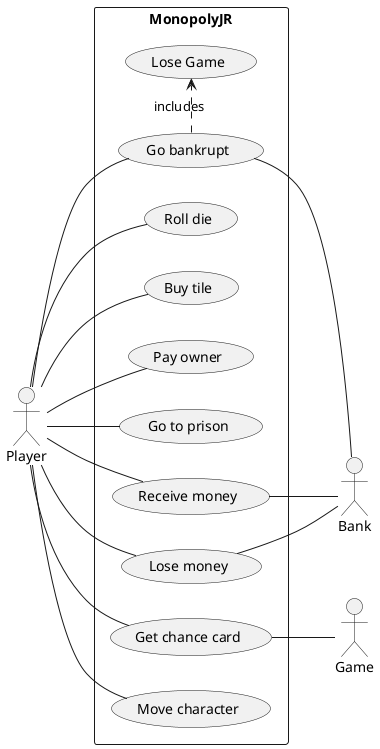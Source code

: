 @startuml
left to right direction

rectangle MonopolyJR {
usecase "Roll die" as uc1
usecase "Buy tile" as uc2
usecase "Pay owner" as uc3
usecase "Go to prison" as uc4
usecase "Go bankrupt" as uc6
usecase "Receive money" as uc9
usecase "Lose money" as uc10
usecase "Get chance card" as uc11
usecase "Move character" as uc12
usecase "Lose Game" as uc13


}

actor Player as pl
actor Bank as bk
actor Game as gm

pl -- uc1
pl -- uc2
pl -- uc3
pl -- uc4
pl -- uc6
pl -- uc9
pl -- uc10
pl -- uc11
pl -- uc12
uc9 -- bk
uc10 -- bk
uc11 -- gm
uc6 -- bk
uc6 .> uc13 : includes



@enduml